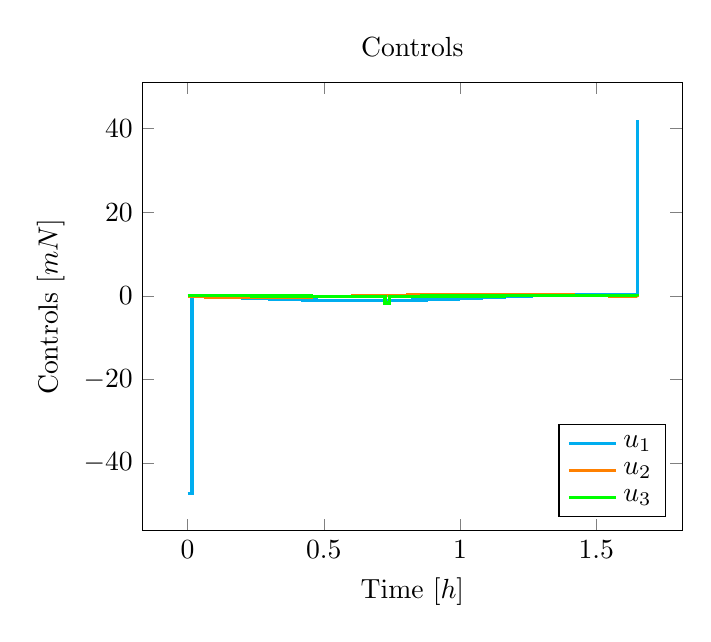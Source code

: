 \begin{tikzpicture}[]
\begin{axis}[legend pos = {south east}, ylabel = {Controls $[mN]$}, title = {Controls}, xlabel = {Time $[h]$}]\addplot+ [const plot, no marks, cyan, very thick]coordinates {
(0.0, -47.244)
(0.017, -0.136)
(0.034, -0.16)
(0.051, -0.186)
(0.067, -0.214)
(0.084, -0.243)
(0.101, -0.274)
(0.118, -0.305)
(0.135, -0.339)
(0.152, -0.373)
(0.168, -0.408)
(0.185, -0.443)
(0.202, -0.479)
(0.219, -0.516)
(0.236, -0.553)
(0.253, -0.59)
(0.269, -0.627)
(0.286, -0.664)
(0.303, -0.7)
(0.32, -0.736)
(0.337, -0.771)
(0.354, -0.806)
(0.37, -0.839)
(0.387, -0.872)
(0.404, -0.903)
(0.421, -0.933)
(0.438, -0.961)
(0.455, -0.987)
(0.471, -1.012)
(0.488, -1.035)
(0.505, -1.056)
(0.522, -1.075)
(0.539, -1.092)
(0.556, -1.107)
(0.572, -1.119)
(0.589, -1.129)
(0.606, -1.136)
(0.623, -1.141)
(0.64, -1.143)
(0.657, -1.143)
(0.673, -1.141)
(0.69, -1.135)
(0.707, -1.128)
(0.724, -1.117)
(0.741, -1.104)
(0.758, -1.089)
(0.774, -1.071)
(0.791, -1.051)
(0.808, -1.028)
(0.825, -1.003)
(0.842, -0.976)
(0.859, -0.947)
(0.875, -0.915)
(0.892, -0.882)
(0.909, -0.847)
(0.926, -0.811)
(0.943, -0.773)
(0.96, -0.733)
(0.976, -0.692)
(0.993, -0.65)
(1.01, -0.607)
(1.027, -0.563)
(1.044, -0.519)
(1.061, -0.474)
(1.077, -0.428)
(1.094, -0.382)
(1.111, -0.337)
(1.128, -0.291)
(1.145, -0.246)
(1.162, -0.201)
(1.178, -0.157)
(1.195, -0.113)
(1.212, -0.07)
(1.229, -0.029)
(1.246, 0.012)
(1.263, 0.051)
(1.279, 0.089)
(1.296, 0.125)
(1.313, 0.16)
(1.33, 0.193)
(1.347, 0.224)
(1.364, 0.253)
(1.38, 0.279)
(1.397, 0.304)
(1.414, 0.327)
(1.431, 0.347)
(1.448, 0.365)
(1.465, 0.381)
(1.481, 0.394)
(1.498, 0.404)
(1.515, 0.412)
(1.532, 0.418)
(1.549, 0.421)
(1.566, 0.421)
(1.582, 0.419)
(1.599, 0.415)
(1.616, 0.408)
(1.633, 0.398)
(1.65, 42.13)
};
\addlegendentry{$u_1$}
\addplot+ [const plot, no marks, orange, very thick]coordinates {
(0.0, -0.166)
(0.017, -0.182)
(0.034, -0.196)
(0.051, -0.21)
(0.067, -0.223)
(0.084, -0.235)
(0.101, -0.246)
(0.118, -0.256)
(0.135, -0.265)
(0.152, -0.273)
(0.168, -0.279)
(0.185, -0.285)
(0.202, -0.289)
(0.219, -0.292)
(0.236, -0.294)
(0.253, -0.294)
(0.269, -0.293)
(0.286, -0.291)
(0.303, -0.288)
(0.32, -0.283)
(0.337, -0.277)
(0.354, -0.27)
(0.37, -0.262)
(0.387, -0.252)
(0.404, -0.241)
(0.421, -0.23)
(0.438, -0.217)
(0.455, -0.203)
(0.471, -0.189)
(0.488, -0.173)
(0.505, -0.157)
(0.522, -0.14)
(0.539, -0.122)
(0.556, -0.104)
(0.572, -0.085)
(0.589, -0.065)
(0.606, -0.045)
(0.623, -0.025)
(0.64, -0.005)
(0.657, 0.015)
(0.673, 0.036)
(0.69, 0.056)
(0.707, 0.077)
(0.724, 0.097)
(0.741, 0.117)
(0.758, 0.137)
(0.774, 0.156)
(0.791, 0.175)
(0.808, 0.193)
(0.825, 0.211)
(0.842, 0.228)
(0.859, 0.245)
(0.875, 0.261)
(0.892, 0.276)
(0.909, 0.29)
(0.926, 0.303)
(0.943, 0.315)
(0.96, 0.327)
(0.976, 0.337)
(0.993, 0.346)
(1.01, 0.354)
(1.027, 0.361)
(1.044, 0.367)
(1.061, 0.372)
(1.077, 0.375)
(1.094, 0.377)
(1.111, 0.378)
(1.128, 0.378)
(1.145, 0.376)
(1.162, 0.373)
(1.178, 0.369)
(1.195, 0.363)
(1.212, 0.356)
(1.229, 0.348)
(1.246, 0.339)
(1.263, 0.329)
(1.279, 0.317)
(1.296, 0.304)
(1.313, 0.29)
(1.33, 0.275)
(1.347, 0.259)
(1.364, 0.243)
(1.38, 0.225)
(1.397, 0.207)
(1.414, 0.188)
(1.431, 0.168)
(1.448, 0.148)
(1.465, 0.127)
(1.481, 0.106)
(1.498, 0.085)
(1.515, 0.064)
(1.532, 0.042)
(1.549, 0.021)
(1.566, -0.001)
(1.582, -0.022)
(1.599, -0.043)
(1.616, -0.064)
(1.633, -0.084)
(1.65, -0.104)
};
\addlegendentry{$u_2$}
\addplot+ [const plot, no marks, green, very thick]coordinates {
(0.0, 0.088)
(0.017, 0.085)
(0.034, 0.082)
(0.051, 0.079)
(0.067, 0.075)
(0.084, 0.071)
(0.101, 0.067)
(0.118, 0.063)
(0.135, 0.058)
(0.152, 0.053)
(0.168, 0.048)
(0.185, 0.043)
(0.202, 0.037)
(0.219, 0.031)
(0.236, 0.025)
(0.253, 0.02)
(0.269, 0.013)
(0.286, 0.007)
(0.303, 0.001)
(0.32, -0.005)
(0.337, -0.011)
(0.354, -0.017)
(0.37, -0.023)
(0.387, -0.029)
(0.404, -0.035)
(0.421, -0.04)
(0.438, -0.045)
(0.455, -0.05)
(0.471, -0.055)
(0.488, -0.059)
(0.505, -0.063)
(0.522, -0.067)
(0.539, -0.07)
(0.556, -0.073)
(0.572, -0.075)
(0.589, -0.077)
(0.606, -0.078)
(0.623, -0.079)
(0.64, -0.08)
(0.657, -0.08)
(0.673, -0.079)
(0.69, -0.078)
(0.707, -0.077)
(0.724, -1.651)
(0.741, -0.072)
(0.758, -0.07)
(0.774, -0.067)
(0.791, -0.063)
(0.808, -0.06)
(0.825, -0.056)
(0.842, -0.051)
(0.859, -0.047)
(0.875, -0.042)
(0.892, -0.038)
(0.909, -0.033)
(0.926, -0.028)
(0.943, -0.023)
(0.96, -0.019)
(0.976, -0.014)
(0.993, -0.009)
(1.01, -0.004)
(1.027, 0.0)
(1.044, 0.005)
(1.061, 0.009)
(1.077, 0.014)
(1.094, 0.018)
(1.111, 0.022)
(1.128, 0.026)
(1.145, 0.029)
(1.162, 0.033)
(1.178, 0.037)
(1.195, 0.04)
(1.212, 0.043)
(1.229, 0.047)
(1.246, 0.05)
(1.263, 0.053)
(1.279, 0.056)
(1.296, 0.059)
(1.313, 0.062)
(1.33, 0.065)
(1.347, 0.067)
(1.364, 0.07)
(1.38, 0.073)
(1.397, 0.075)
(1.414, 0.077)
(1.431, 0.08)
(1.448, 0.082)
(1.465, 0.084)
(1.481, 0.085)
(1.498, 0.087)
(1.515, 0.088)
(1.532, 0.089)
(1.549, 0.09)
(1.566, 0.09)
(1.582, 0.09)
(1.599, 0.09)
(1.616, 0.09)
(1.633, 0.089)
(1.65, 0.088)
};
\addlegendentry{$u_3$}
\end{axis}

\end{tikzpicture}
